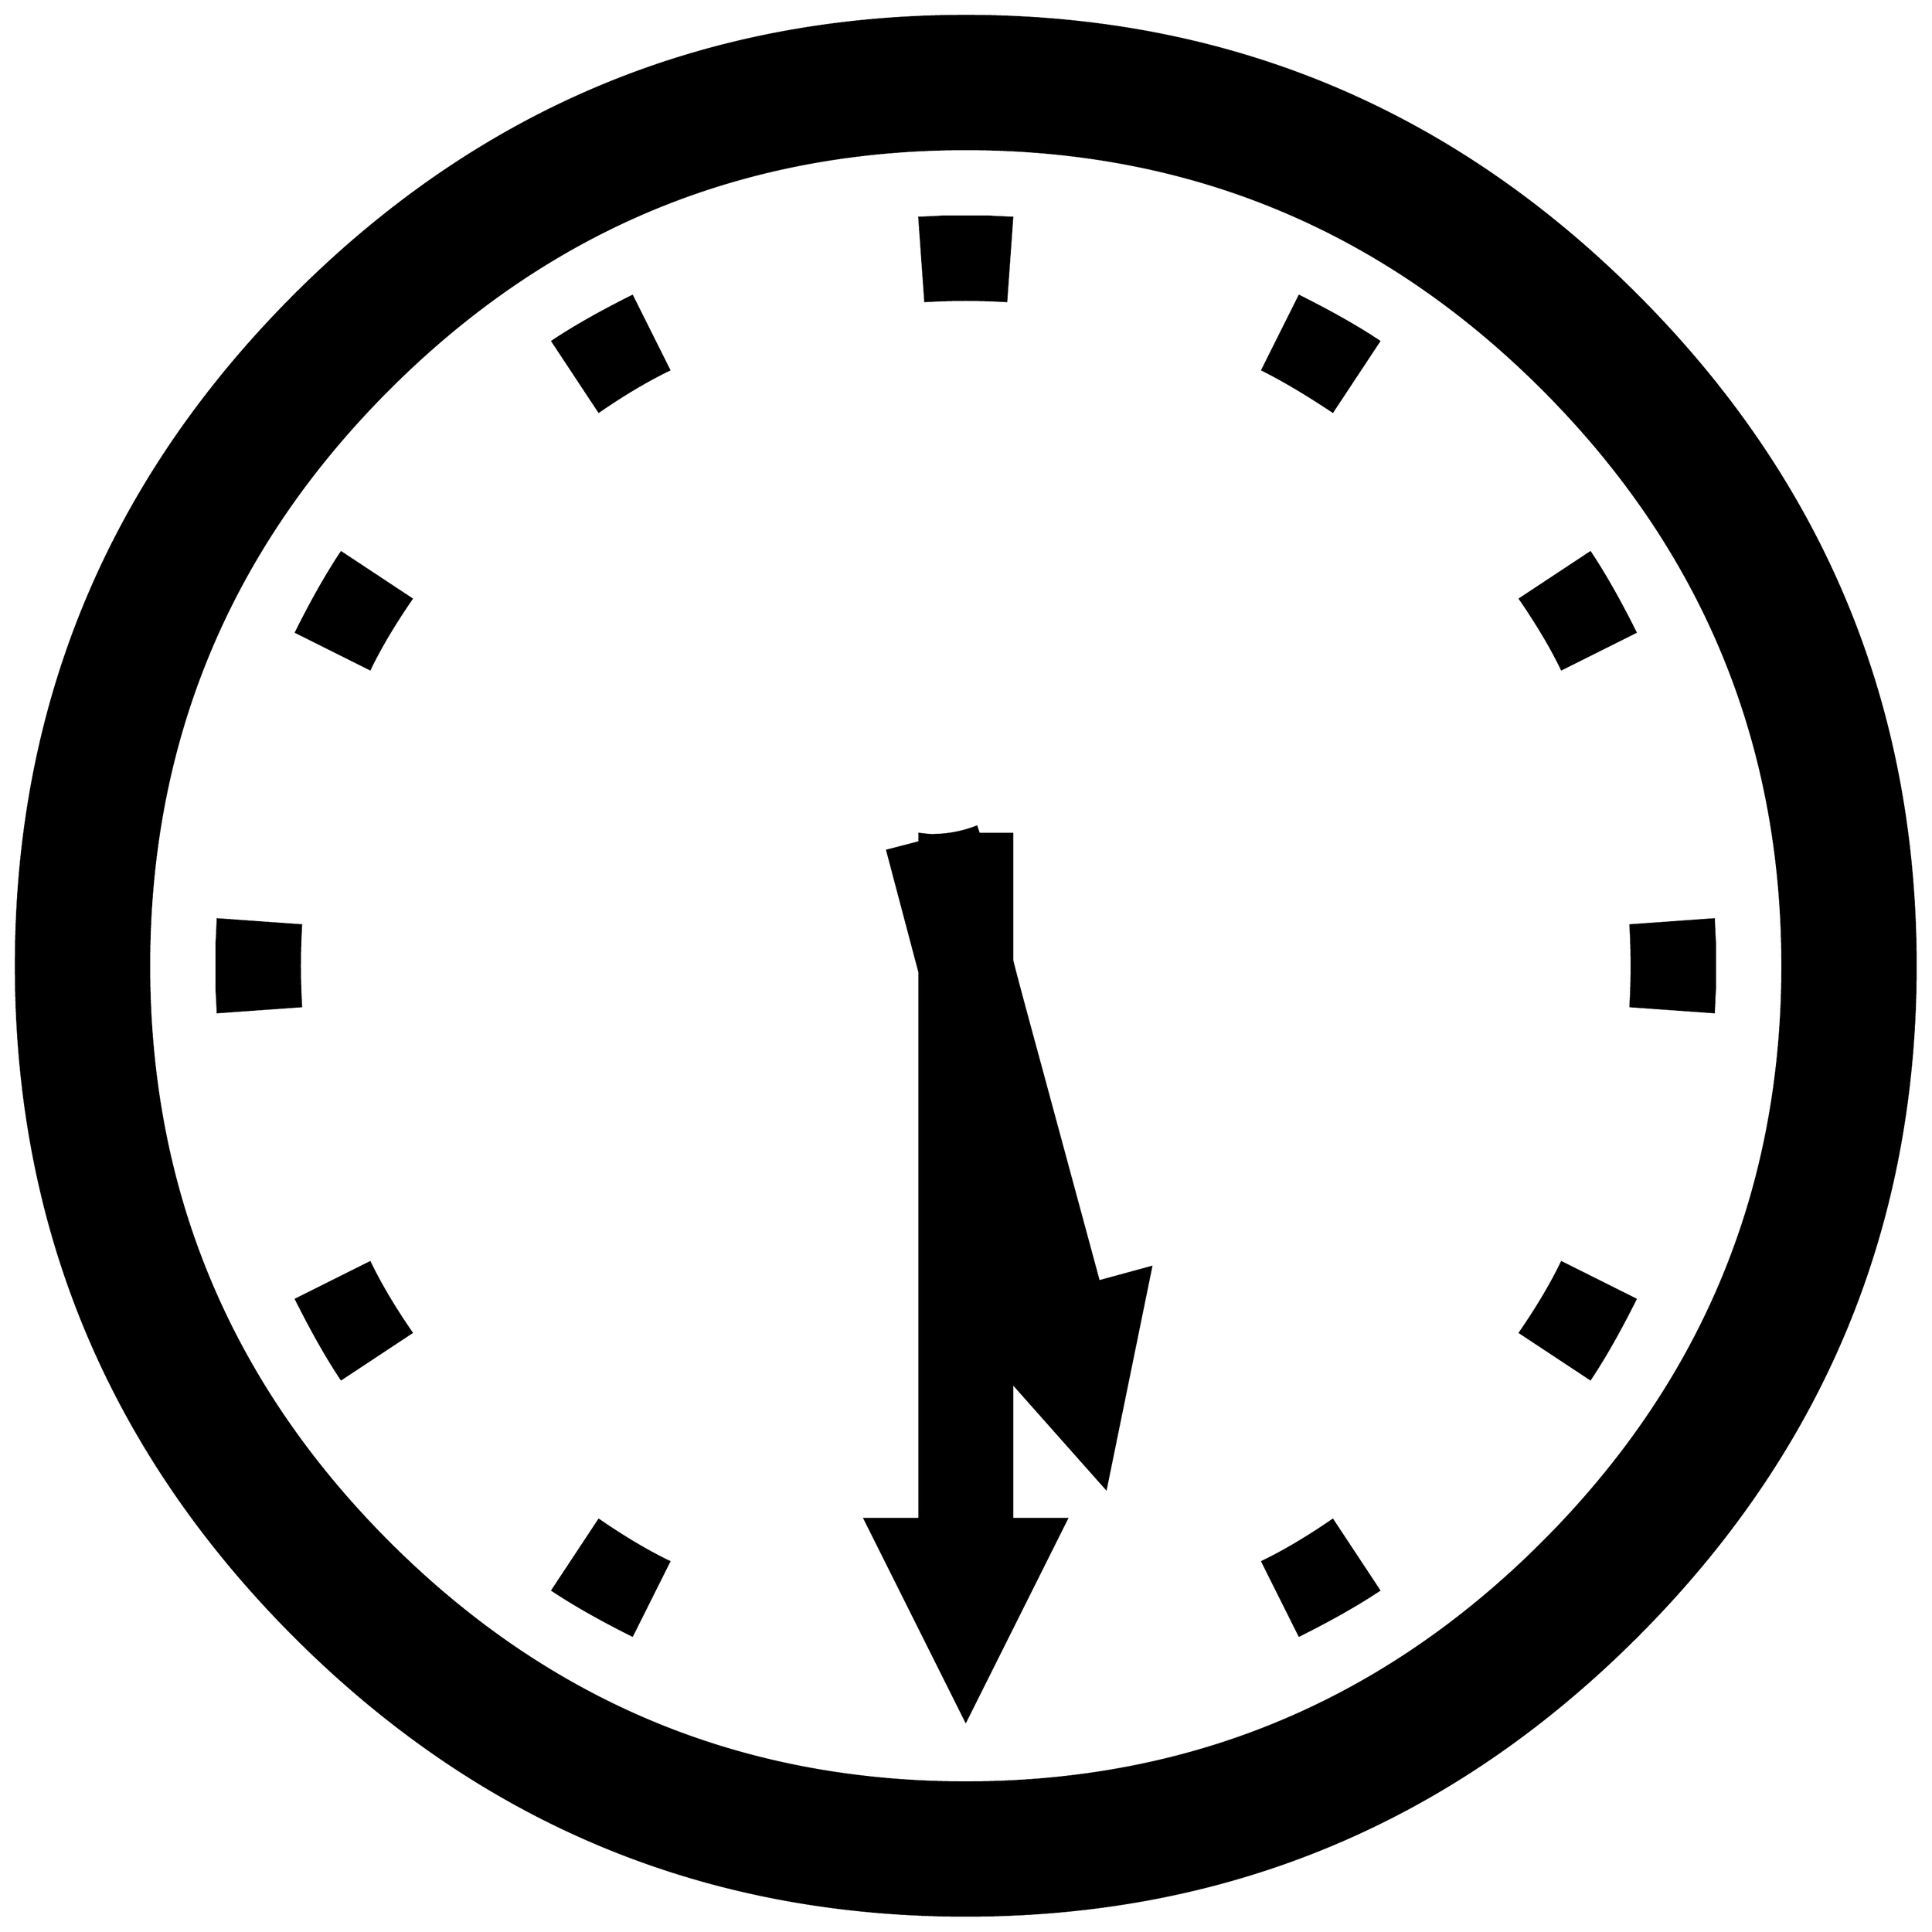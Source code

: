 


\begin{tikzpicture}[y=0.80pt, x=0.80pt, yscale=-1.0, xscale=1.0, inner sep=0pt, outer sep=0pt]
\begin{scope}[shift={(100.0,1706.0)},nonzero rule]
  \path[draw=.,fill=.,line width=1.600pt] (1682.0,-582.0) ..
    controls (1682.0,-362.0) and (1603.667,-173.667) ..
    (1447.0,-17.0) .. controls (1290.333,139.667) and (1102.0,218.0)
    .. (882.0,218.0) .. controls (662.0,218.0) and (473.667,139.667)
    .. (317.0,-17.0) .. controls (160.333,-173.667) and
    (82.0,-362.0) .. (82.0,-582.0) .. controls (82.0,-802.0) and
    (160.333,-990.333) .. (317.0,-1147.0) .. controls
    (473.667,-1303.667) and (662.0,-1382.0) .. (882.0,-1382.0) ..
    controls (1102.0,-1382.0) and (1290.333,-1303.667) ..
    (1447.0,-1147.0) .. controls (1603.667,-990.333) and
    (1682.0,-802.0) .. (1682.0,-582.0) -- cycle(1570.0,-582.0)
    .. controls (1570.0,-771.333) and (1502.667,-933.333) ..
    (1368.0,-1068.0) .. controls (1233.333,-1202.667) and
    (1071.333,-1270.0) .. (882.0,-1270.0) .. controls
    (692.667,-1270.0) and (530.667,-1202.667) .. (396.0,-1068.0) ..
    controls (261.333,-933.333) and (194.0,-771.333) .. (194.0,-582.0)
    .. controls (194.0,-392.667) and (261.333,-230.667) ..
    (396.0,-96.0) .. controls (530.667,38.667) and (692.667,106.0) ..
    (882.0,106.0) .. controls (1071.333,106.0) and (1233.333,38.667)
    .. (1368.0,-96.0) .. controls (1502.667,-230.667) and
    (1570.0,-392.667) .. (1570.0,-582.0) -- cycle(1230.0,-1108.0)
    -- (1191.0,-1049.0) .. controls (1169.0,-1063.667) and
    (1149.333,-1075.333) .. (1132.0,-1084.0) -- (1163.0,-1146.0) ..
    controls (1189.667,-1132.667) and (1212.0,-1120.0) ..
    (1230.0,-1108.0) -- cycle(1446.0,-863.0) -- (1384.0,-832.0)
    .. controls (1375.333,-850.0) and (1363.667,-869.667) ..
    (1349.0,-891.0) -- (1408.0,-930.0) .. controls
    (1420.0,-912.0) and (1432.667,-889.667) .. (1446.0,-863.0) --
    cycle(921.0,-1212.0) -- (916.0,-1142.0) .. controls
    (893.333,-1143.333) and (870.667,-1143.333) .. (848.0,-1142.0) --
    (843.0,-1212.0) .. controls (858.333,-1212.667) and
    (864.667,-1213.0) .. (862.0,-1213.0) -- (902.0,-1213.0) ..
    controls (899.333,-1213.0) and (905.667,-1212.667) ..
    (921.0,-1212.0) -- cycle(1513.0,-562.0) .. controls
    (1513.0,-564.667) and (1512.667,-558.333) .. (1512.0,-543.0) --
    (1442.0,-548.0) .. controls (1443.333,-570.667) and
    (1443.333,-593.333) .. (1442.0,-616.0) -- (1512.0,-621.0) ..
    controls (1512.667,-605.667) and (1513.0,-599.333) ..
    (1513.0,-602.0) -- (1513.0,-562.0) -- cycle(632.0,-1084.0)
    .. controls (614.0,-1075.333) and (594.333,-1063.667) ..
    (573.0,-1049.0) -- (534.0,-1108.0) .. controls
    (552.0,-1120.0) and (574.333,-1132.667) .. (601.0,-1146.0) --
    (632.0,-1084.0) -- cycle(1446.0,-301.0) .. controls
    (1432.667,-274.333) and (1420.0,-252.0) .. (1408.0,-234.0) --
    (1349.0,-273.0) .. controls (1363.667,-294.333) and
    (1375.333,-314.0) .. (1384.0,-332.0) -- (1446.0,-301.0) --
    cycle(415.0,-891.0) .. controls (400.333,-869.667) and
    (388.667,-850.0) .. (380.0,-832.0) -- (318.0,-863.0) ..
    controls (331.333,-889.667) and (344.0,-912.0) .. (356.0,-930.0)
    -- (415.0,-891.0) -- cycle(1230.0,-56.0) .. controls
    (1212.0,-44.0) and (1189.667,-31.333) .. (1163.0,-18.0) --
    (1132.0,-80.0) .. controls (1150.0,-88.667) and
    (1169.667,-100.333) .. (1191.0,-115.0) -- (1230.0,-56.0) --
    cycle(1038.0,-328.0) -- (1000.0,-142.0) -- (921.0,-231.0) --
    (921.0,-116.0) -- (967.0,-116.0) -- (882.0,54.0) --
    (797.0,-116.0) -- (843.0,-116.0) -- (843.0,-577.0) ..
    controls (843.0,-577.0) and (834.0,-611.0) .. (816.0,-679.0)
    -- (843.0,-686.0) -- (843.0,-693.0) .. controls
    (848.333,-692.333) and (851.667,-692.0) .. (853.0,-692.0) ..
    controls (866.333,-692.0) and (879.0,-694.333) .. (891.0,-699.0)
    -- (893.0,-693.0) -- (921.0,-693.0) .. controls
    (921.0,-622.333) and (921.0,-587.0) .. (921.0,-587.0) ..
    controls (921.0,-585.667) and (929.0,-555.667) .. (945.0,-497.0)
    -- (994.0,-316.0) -- (1038.0,-328.0) -- cycle(322.0,-548.0)
    -- (252.0,-543.0) .. controls (251.333,-557.0) and
    (251.0,-563.0) .. (251.0,-561.0) -- (251.0,-602.0) ..
    controls (251.0,-599.333) and (251.333,-605.667) .. (252.0,-621.0)
    -- (322.0,-616.0) .. controls (320.667,-593.333) and
    (320.667,-570.667) .. (322.0,-548.0) -- cycle(415.0,-273.0) --
    (356.0,-234.0) .. controls (344.0,-252.0) and (331.333,-274.333)
    .. (318.0,-301.0) -- (380.0,-332.0) .. controls
    (388.667,-314.0) and (400.333,-294.333) .. (415.0,-273.0) --
    cycle(632.0,-80.0) -- (601.0,-18.0) .. controls
    (574.333,-31.333) and (552.0,-44.0) .. (534.0,-56.0) --
    (573.0,-115.0) .. controls (594.333,-100.333) and (614.0,-88.667)
    .. (632.0,-80.0) -- cycle;
\end{scope}

\end{tikzpicture}

